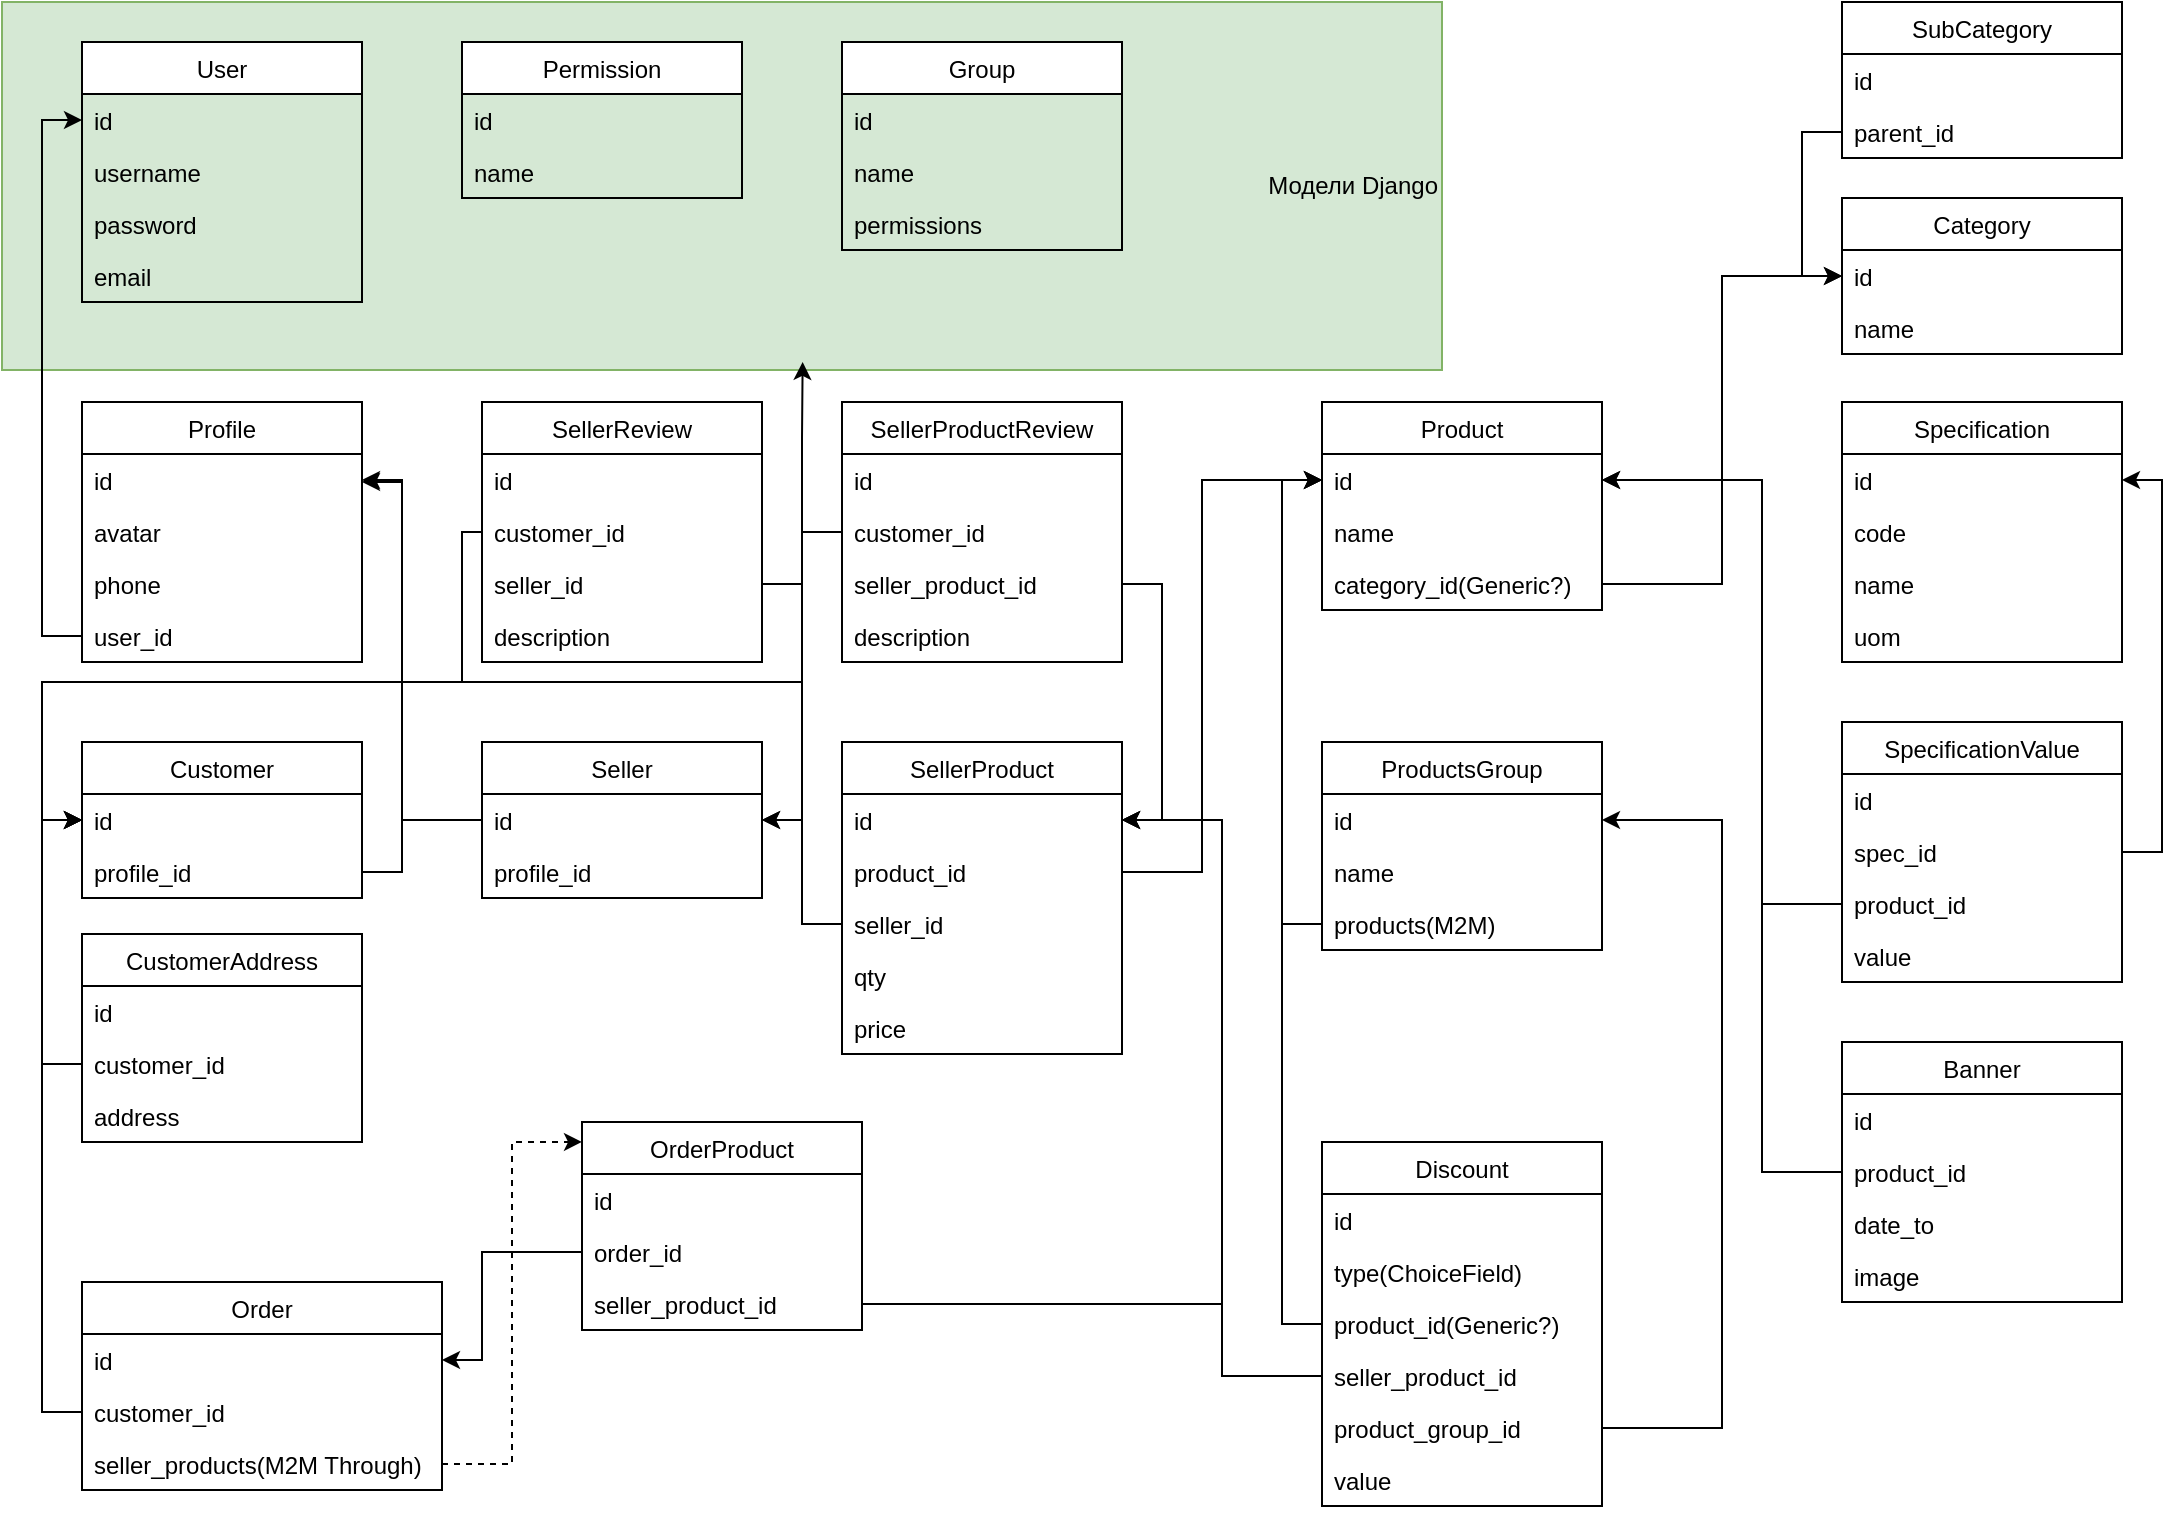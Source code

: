 <mxfile version="16.6.6" type="device"><diagram id="nU7R8mwdIEH6ODtjK2sX" name="Page-1"><mxGraphModel dx="1030" dy="552" grid="1" gridSize="10" guides="1" tooltips="1" connect="1" arrows="1" fold="1" page="1" pageScale="1" pageWidth="827" pageHeight="1169" math="0" shadow="0"><root><mxCell id="0"/><mxCell id="1" parent="0"/><mxCell id="0e9X5Z2xC5_dLMgVGTL--17" value="Модели Django" style="rounded=0;whiteSpace=wrap;html=1;align=right;fillColor=#d5e8d4;strokeColor=#82b366;" parent="1" vertex="1"><mxGeometry width="720" height="184" as="geometry"/></mxCell><mxCell id="0e9X5Z2xC5_dLMgVGTL--2" value="User" style="swimlane;fontStyle=0;childLayout=stackLayout;horizontal=1;startSize=26;horizontalStack=0;resizeParent=1;resizeParentMax=0;resizeLast=0;collapsible=1;marginBottom=0;" parent="1" vertex="1"><mxGeometry x="40" y="20" width="140" height="130" as="geometry"><mxRectangle x="40" y="20" width="60" height="26" as="alternateBounds"/></mxGeometry></mxCell><mxCell id="0e9X5Z2xC5_dLMgVGTL--3" value="id" style="text;strokeColor=none;fillColor=none;align=left;verticalAlign=top;spacingLeft=4;spacingRight=4;overflow=hidden;rotatable=0;points=[[0,0.5],[1,0.5]];portConstraint=eastwest;" parent="0e9X5Z2xC5_dLMgVGTL--2" vertex="1"><mxGeometry y="26" width="140" height="26" as="geometry"/></mxCell><mxCell id="0e9X5Z2xC5_dLMgVGTL--4" value="username" style="text;strokeColor=none;fillColor=none;align=left;verticalAlign=top;spacingLeft=4;spacingRight=4;overflow=hidden;rotatable=0;points=[[0,0.5],[1,0.5]];portConstraint=eastwest;" parent="0e9X5Z2xC5_dLMgVGTL--2" vertex="1"><mxGeometry y="52" width="140" height="26" as="geometry"/></mxCell><mxCell id="0e9X5Z2xC5_dLMgVGTL--7" value="password" style="text;strokeColor=none;fillColor=none;align=left;verticalAlign=top;spacingLeft=4;spacingRight=4;overflow=hidden;rotatable=0;points=[[0,0.5],[1,0.5]];portConstraint=eastwest;" parent="0e9X5Z2xC5_dLMgVGTL--2" vertex="1"><mxGeometry y="78" width="140" height="26" as="geometry"/></mxCell><mxCell id="0e9X5Z2xC5_dLMgVGTL--5" value="email" style="text;strokeColor=none;fillColor=none;align=left;verticalAlign=top;spacingLeft=4;spacingRight=4;overflow=hidden;rotatable=0;points=[[0,0.5],[1,0.5]];portConstraint=eastwest;" parent="0e9X5Z2xC5_dLMgVGTL--2" vertex="1"><mxGeometry y="104" width="140" height="26" as="geometry"/></mxCell><mxCell id="0e9X5Z2xC5_dLMgVGTL--8" value="Permission" style="swimlane;fontStyle=0;childLayout=stackLayout;horizontal=1;startSize=26;horizontalStack=0;resizeParent=1;resizeParentMax=0;resizeLast=0;collapsible=1;marginBottom=0;" parent="1" vertex="1"><mxGeometry x="230" y="20" width="140" height="78" as="geometry"><mxRectangle x="40" y="20" width="60" height="26" as="alternateBounds"/></mxGeometry></mxCell><mxCell id="0e9X5Z2xC5_dLMgVGTL--9" value="id" style="text;strokeColor=none;fillColor=none;align=left;verticalAlign=top;spacingLeft=4;spacingRight=4;overflow=hidden;rotatable=0;points=[[0,0.5],[1,0.5]];portConstraint=eastwest;" parent="0e9X5Z2xC5_dLMgVGTL--8" vertex="1"><mxGeometry y="26" width="140" height="26" as="geometry"/></mxCell><mxCell id="0e9X5Z2xC5_dLMgVGTL--10" value="name" style="text;strokeColor=none;fillColor=none;align=left;verticalAlign=top;spacingLeft=4;spacingRight=4;overflow=hidden;rotatable=0;points=[[0,0.5],[1,0.5]];portConstraint=eastwest;" parent="0e9X5Z2xC5_dLMgVGTL--8" vertex="1"><mxGeometry y="52" width="140" height="26" as="geometry"/></mxCell><mxCell id="0e9X5Z2xC5_dLMgVGTL--13" value="Group" style="swimlane;fontStyle=0;childLayout=stackLayout;horizontal=1;startSize=26;horizontalStack=0;resizeParent=1;resizeParentMax=0;resizeLast=0;collapsible=1;marginBottom=0;" parent="1" vertex="1"><mxGeometry x="420" y="20" width="140" height="104" as="geometry"><mxRectangle x="40" y="20" width="60" height="26" as="alternateBounds"/></mxGeometry></mxCell><mxCell id="0e9X5Z2xC5_dLMgVGTL--14" value="id" style="text;strokeColor=none;fillColor=none;align=left;verticalAlign=top;spacingLeft=4;spacingRight=4;overflow=hidden;rotatable=0;points=[[0,0.5],[1,0.5]];portConstraint=eastwest;" parent="0e9X5Z2xC5_dLMgVGTL--13" vertex="1"><mxGeometry y="26" width="140" height="26" as="geometry"/></mxCell><mxCell id="0e9X5Z2xC5_dLMgVGTL--15" value="name" style="text;strokeColor=none;fillColor=none;align=left;verticalAlign=top;spacingLeft=4;spacingRight=4;overflow=hidden;rotatable=0;points=[[0,0.5],[1,0.5]];portConstraint=eastwest;" parent="0e9X5Z2xC5_dLMgVGTL--13" vertex="1"><mxGeometry y="52" width="140" height="26" as="geometry"/></mxCell><mxCell id="0e9X5Z2xC5_dLMgVGTL--16" value="permissions" style="text;strokeColor=none;fillColor=none;align=left;verticalAlign=top;spacingLeft=4;spacingRight=4;overflow=hidden;rotatable=0;points=[[0,0.5],[1,0.5]];portConstraint=eastwest;" parent="0e9X5Z2xC5_dLMgVGTL--13" vertex="1"><mxGeometry y="78" width="140" height="26" as="geometry"/></mxCell><mxCell id="0e9X5Z2xC5_dLMgVGTL--18" value="Profile" style="swimlane;fontStyle=0;childLayout=stackLayout;horizontal=1;startSize=26;horizontalStack=0;resizeParent=1;resizeParentMax=0;resizeLast=0;collapsible=1;marginBottom=0;" parent="1" vertex="1"><mxGeometry x="40" y="200" width="140" height="130" as="geometry"><mxRectangle x="40" y="20" width="60" height="26" as="alternateBounds"/></mxGeometry></mxCell><mxCell id="0e9X5Z2xC5_dLMgVGTL--19" value="id" style="text;strokeColor=none;fillColor=none;align=left;verticalAlign=top;spacingLeft=4;spacingRight=4;overflow=hidden;rotatable=0;points=[[0,0.5],[1,0.5]];portConstraint=eastwest;" parent="0e9X5Z2xC5_dLMgVGTL--18" vertex="1"><mxGeometry y="26" width="140" height="26" as="geometry"/></mxCell><mxCell id="0e9X5Z2xC5_dLMgVGTL--20" value="avatar" style="text;strokeColor=none;fillColor=none;align=left;verticalAlign=top;spacingLeft=4;spacingRight=4;overflow=hidden;rotatable=0;points=[[0,0.5],[1,0.5]];portConstraint=eastwest;" parent="0e9X5Z2xC5_dLMgVGTL--18" vertex="1"><mxGeometry y="52" width="140" height="26" as="geometry"/></mxCell><mxCell id="0e9X5Z2xC5_dLMgVGTL--21" value="phone" style="text;strokeColor=none;fillColor=none;align=left;verticalAlign=top;spacingLeft=4;spacingRight=4;overflow=hidden;rotatable=0;points=[[0,0.5],[1,0.5]];portConstraint=eastwest;" parent="0e9X5Z2xC5_dLMgVGTL--18" vertex="1"><mxGeometry y="78" width="140" height="26" as="geometry"/></mxCell><mxCell id="0e9X5Z2xC5_dLMgVGTL--22" value="user_id" style="text;strokeColor=none;fillColor=none;align=left;verticalAlign=top;spacingLeft=4;spacingRight=4;overflow=hidden;rotatable=0;points=[[0,0.5],[1,0.5]];portConstraint=eastwest;" parent="0e9X5Z2xC5_dLMgVGTL--18" vertex="1"><mxGeometry y="104" width="140" height="26" as="geometry"/></mxCell><mxCell id="0e9X5Z2xC5_dLMgVGTL--23" style="edgeStyle=orthogonalEdgeStyle;rounded=0;orthogonalLoop=1;jettySize=auto;html=1;entryX=0;entryY=0.5;entryDx=0;entryDy=0;" parent="1" source="0e9X5Z2xC5_dLMgVGTL--22" target="0e9X5Z2xC5_dLMgVGTL--3" edge="1"><mxGeometry relative="1" as="geometry"><mxPoint x="30" y="60" as="targetPoint"/></mxGeometry></mxCell><mxCell id="0e9X5Z2xC5_dLMgVGTL--24" value="Customer" style="swimlane;fontStyle=0;childLayout=stackLayout;horizontal=1;startSize=26;horizontalStack=0;resizeParent=1;resizeParentMax=0;resizeLast=0;collapsible=1;marginBottom=0;" parent="1" vertex="1"><mxGeometry x="40" y="370" width="140" height="78" as="geometry"><mxRectangle x="40" y="20" width="60" height="26" as="alternateBounds"/></mxGeometry></mxCell><mxCell id="0e9X5Z2xC5_dLMgVGTL--25" value="id" style="text;strokeColor=none;fillColor=none;align=left;verticalAlign=top;spacingLeft=4;spacingRight=4;overflow=hidden;rotatable=0;points=[[0,0.5],[1,0.5]];portConstraint=eastwest;" parent="0e9X5Z2xC5_dLMgVGTL--24" vertex="1"><mxGeometry y="26" width="140" height="26" as="geometry"/></mxCell><mxCell id="0e9X5Z2xC5_dLMgVGTL--26" value="profile_id" style="text;strokeColor=none;fillColor=none;align=left;verticalAlign=top;spacingLeft=4;spacingRight=4;overflow=hidden;rotatable=0;points=[[0,0.5],[1,0.5]];portConstraint=eastwest;" parent="0e9X5Z2xC5_dLMgVGTL--24" vertex="1"><mxGeometry y="52" width="140" height="26" as="geometry"/></mxCell><mxCell id="0e9X5Z2xC5_dLMgVGTL--29" value="Seller" style="swimlane;fontStyle=0;childLayout=stackLayout;horizontal=1;startSize=26;horizontalStack=0;resizeParent=1;resizeParentMax=0;resizeLast=0;collapsible=1;marginBottom=0;" parent="1" vertex="1"><mxGeometry x="240" y="370" width="140" height="78" as="geometry"><mxRectangle x="40" y="20" width="60" height="26" as="alternateBounds"/></mxGeometry></mxCell><mxCell id="0e9X5Z2xC5_dLMgVGTL--30" value="id" style="text;strokeColor=none;fillColor=none;align=left;verticalAlign=top;spacingLeft=4;spacingRight=4;overflow=hidden;rotatable=0;points=[[0,0.5],[1,0.5]];portConstraint=eastwest;" parent="0e9X5Z2xC5_dLMgVGTL--29" vertex="1"><mxGeometry y="26" width="140" height="26" as="geometry"/></mxCell><mxCell id="0e9X5Z2xC5_dLMgVGTL--31" value="profile_id" style="text;strokeColor=none;fillColor=none;align=left;verticalAlign=top;spacingLeft=4;spacingRight=4;overflow=hidden;rotatable=0;points=[[0,0.5],[1,0.5]];portConstraint=eastwest;" parent="0e9X5Z2xC5_dLMgVGTL--29" vertex="1"><mxGeometry y="52" width="140" height="26" as="geometry"/></mxCell><mxCell id="0e9X5Z2xC5_dLMgVGTL--34" style="edgeStyle=orthogonalEdgeStyle;rounded=0;orthogonalLoop=1;jettySize=auto;html=1;entryX=1;entryY=0.5;entryDx=0;entryDy=0;" parent="1" target="0e9X5Z2xC5_dLMgVGTL--19" edge="1"><mxGeometry relative="1" as="geometry"><mxPoint x="180" y="435" as="sourcePoint"/><Array as="points"><mxPoint x="200" y="435"/><mxPoint x="200" y="239"/></Array></mxGeometry></mxCell><mxCell id="0e9X5Z2xC5_dLMgVGTL--35" style="edgeStyle=orthogonalEdgeStyle;rounded=0;orthogonalLoop=1;jettySize=auto;html=1;" parent="1" source="0e9X5Z2xC5_dLMgVGTL--30" edge="1"><mxGeometry relative="1" as="geometry"><mxPoint x="180" y="240" as="targetPoint"/><Array as="points"><mxPoint x="200" y="409"/><mxPoint x="200" y="240"/></Array></mxGeometry></mxCell><mxCell id="0e9X5Z2xC5_dLMgVGTL--36" value="Product" style="swimlane;fontStyle=0;childLayout=stackLayout;horizontal=1;startSize=26;horizontalStack=0;resizeParent=1;resizeParentMax=0;resizeLast=0;collapsible=1;marginBottom=0;" parent="1" vertex="1"><mxGeometry x="660" y="200" width="140" height="104" as="geometry"><mxRectangle x="40" y="20" width="60" height="26" as="alternateBounds"/></mxGeometry></mxCell><mxCell id="0e9X5Z2xC5_dLMgVGTL--37" value="id" style="text;strokeColor=none;fillColor=none;align=left;verticalAlign=top;spacingLeft=4;spacingRight=4;overflow=hidden;rotatable=0;points=[[0,0.5],[1,0.5]];portConstraint=eastwest;" parent="0e9X5Z2xC5_dLMgVGTL--36" vertex="1"><mxGeometry y="26" width="140" height="26" as="geometry"/></mxCell><mxCell id="0e9X5Z2xC5_dLMgVGTL--38" value="name" style="text;strokeColor=none;fillColor=none;align=left;verticalAlign=top;spacingLeft=4;spacingRight=4;overflow=hidden;rotatable=0;points=[[0,0.5],[1,0.5]];portConstraint=eastwest;" parent="0e9X5Z2xC5_dLMgVGTL--36" vertex="1"><mxGeometry y="52" width="140" height="26" as="geometry"/></mxCell><mxCell id="0e9X5Z2xC5_dLMgVGTL--107" value="category_id(Generic?)" style="text;strokeColor=none;fillColor=none;align=left;verticalAlign=top;spacingLeft=4;spacingRight=4;overflow=hidden;rotatable=0;points=[[0,0.5],[1,0.5]];portConstraint=eastwest;" parent="0e9X5Z2xC5_dLMgVGTL--36" vertex="1"><mxGeometry y="78" width="140" height="26" as="geometry"/></mxCell><mxCell id="0e9X5Z2xC5_dLMgVGTL--39" value="SellerProduct" style="swimlane;fontStyle=0;childLayout=stackLayout;horizontal=1;startSize=26;horizontalStack=0;resizeParent=1;resizeParentMax=0;resizeLast=0;collapsible=1;marginBottom=0;" parent="1" vertex="1"><mxGeometry x="420" y="370" width="140" height="156" as="geometry"><mxRectangle x="40" y="20" width="60" height="26" as="alternateBounds"/></mxGeometry></mxCell><mxCell id="0e9X5Z2xC5_dLMgVGTL--40" value="id" style="text;strokeColor=none;fillColor=none;align=left;verticalAlign=top;spacingLeft=4;spacingRight=4;overflow=hidden;rotatable=0;points=[[0,0.5],[1,0.5]];portConstraint=eastwest;" parent="0e9X5Z2xC5_dLMgVGTL--39" vertex="1"><mxGeometry y="26" width="140" height="26" as="geometry"/></mxCell><mxCell id="0e9X5Z2xC5_dLMgVGTL--41" value="product_id" style="text;strokeColor=none;fillColor=none;align=left;verticalAlign=top;spacingLeft=4;spacingRight=4;overflow=hidden;rotatable=0;points=[[0,0.5],[1,0.5]];portConstraint=eastwest;" parent="0e9X5Z2xC5_dLMgVGTL--39" vertex="1"><mxGeometry y="52" width="140" height="26" as="geometry"/></mxCell><mxCell id="0e9X5Z2xC5_dLMgVGTL--43" value="seller_id" style="text;strokeColor=none;fillColor=none;align=left;verticalAlign=top;spacingLeft=4;spacingRight=4;overflow=hidden;rotatable=0;points=[[0,0.5],[1,0.5]];portConstraint=eastwest;" parent="0e9X5Z2xC5_dLMgVGTL--39" vertex="1"><mxGeometry y="78" width="140" height="26" as="geometry"/></mxCell><mxCell id="0e9X5Z2xC5_dLMgVGTL--42" value="qty" style="text;strokeColor=none;fillColor=none;align=left;verticalAlign=top;spacingLeft=4;spacingRight=4;overflow=hidden;rotatable=0;points=[[0,0.5],[1,0.5]];portConstraint=eastwest;" parent="0e9X5Z2xC5_dLMgVGTL--39" vertex="1"><mxGeometry y="104" width="140" height="26" as="geometry"/></mxCell><mxCell id="0e9X5Z2xC5_dLMgVGTL--44" value="price" style="text;strokeColor=none;fillColor=none;align=left;verticalAlign=top;spacingLeft=4;spacingRight=4;overflow=hidden;rotatable=0;points=[[0,0.5],[1,0.5]];portConstraint=eastwest;" parent="0e9X5Z2xC5_dLMgVGTL--39" vertex="1"><mxGeometry y="130" width="140" height="26" as="geometry"/></mxCell><mxCell id="0e9X5Z2xC5_dLMgVGTL--46" value="ProductsGroup" style="swimlane;fontStyle=0;childLayout=stackLayout;horizontal=1;startSize=26;horizontalStack=0;resizeParent=1;resizeParentMax=0;resizeLast=0;collapsible=1;marginBottom=0;" parent="1" vertex="1"><mxGeometry x="660" y="370" width="140" height="104" as="geometry"><mxRectangle x="40" y="20" width="60" height="26" as="alternateBounds"/></mxGeometry></mxCell><mxCell id="0e9X5Z2xC5_dLMgVGTL--47" value="id" style="text;strokeColor=none;fillColor=none;align=left;verticalAlign=top;spacingLeft=4;spacingRight=4;overflow=hidden;rotatable=0;points=[[0,0.5],[1,0.5]];portConstraint=eastwest;" parent="0e9X5Z2xC5_dLMgVGTL--46" vertex="1"><mxGeometry y="26" width="140" height="26" as="geometry"/></mxCell><mxCell id="0e9X5Z2xC5_dLMgVGTL--48" value="name" style="text;strokeColor=none;fillColor=none;align=left;verticalAlign=top;spacingLeft=4;spacingRight=4;overflow=hidden;rotatable=0;points=[[0,0.5],[1,0.5]];portConstraint=eastwest;" parent="0e9X5Z2xC5_dLMgVGTL--46" vertex="1"><mxGeometry y="52" width="140" height="26" as="geometry"/></mxCell><mxCell id="0e9X5Z2xC5_dLMgVGTL--49" value="products(M2M)" style="text;strokeColor=none;fillColor=none;align=left;verticalAlign=top;spacingLeft=4;spacingRight=4;overflow=hidden;rotatable=0;points=[[0,0.5],[1,0.5]];portConstraint=eastwest;" parent="0e9X5Z2xC5_dLMgVGTL--46" vertex="1"><mxGeometry y="78" width="140" height="26" as="geometry"/></mxCell><mxCell id="0e9X5Z2xC5_dLMgVGTL--50" style="edgeStyle=orthogonalEdgeStyle;rounded=0;orthogonalLoop=1;jettySize=auto;html=1;" parent="1" source="0e9X5Z2xC5_dLMgVGTL--49" edge="1"><mxGeometry relative="1" as="geometry"><mxPoint x="660" y="239" as="targetPoint"/><Array as="points"><mxPoint x="640" y="461"/><mxPoint x="640" y="239"/></Array></mxGeometry></mxCell><mxCell id="0e9X5Z2xC5_dLMgVGTL--51" style="edgeStyle=orthogonalEdgeStyle;rounded=0;orthogonalLoop=1;jettySize=auto;html=1;entryX=0;entryY=0.5;entryDx=0;entryDy=0;" parent="1" source="0e9X5Z2xC5_dLMgVGTL--41" target="0e9X5Z2xC5_dLMgVGTL--37" edge="1"><mxGeometry relative="1" as="geometry"><Array as="points"><mxPoint x="600" y="435"/><mxPoint x="600" y="239"/></Array></mxGeometry></mxCell><mxCell id="0e9X5Z2xC5_dLMgVGTL--52" style="edgeStyle=orthogonalEdgeStyle;rounded=0;orthogonalLoop=1;jettySize=auto;html=1;entryX=1;entryY=0.5;entryDx=0;entryDy=0;" parent="1" source="0e9X5Z2xC5_dLMgVGTL--43" target="0e9X5Z2xC5_dLMgVGTL--30" edge="1"><mxGeometry relative="1" as="geometry"/></mxCell><mxCell id="0e9X5Z2xC5_dLMgVGTL--57" value="Discount" style="swimlane;fontStyle=0;childLayout=stackLayout;horizontal=1;startSize=26;horizontalStack=0;resizeParent=1;resizeParentMax=0;resizeLast=0;collapsible=1;marginBottom=0;" parent="1" vertex="1"><mxGeometry x="660" y="570" width="140" height="182" as="geometry"><mxRectangle x="40" y="20" width="60" height="26" as="alternateBounds"/></mxGeometry></mxCell><mxCell id="0e9X5Z2xC5_dLMgVGTL--58" value="id" style="text;strokeColor=none;fillColor=none;align=left;verticalAlign=top;spacingLeft=4;spacingRight=4;overflow=hidden;rotatable=0;points=[[0,0.5],[1,0.5]];portConstraint=eastwest;" parent="0e9X5Z2xC5_dLMgVGTL--57" vertex="1"><mxGeometry y="26" width="140" height="26" as="geometry"/></mxCell><mxCell id="0e9X5Z2xC5_dLMgVGTL--59" value="type(ChoiceField)" style="text;strokeColor=none;fillColor=none;align=left;verticalAlign=top;spacingLeft=4;spacingRight=4;overflow=hidden;rotatable=0;points=[[0,0.5],[1,0.5]];portConstraint=eastwest;" parent="0e9X5Z2xC5_dLMgVGTL--57" vertex="1"><mxGeometry y="52" width="140" height="26" as="geometry"/></mxCell><mxCell id="0e9X5Z2xC5_dLMgVGTL--60" value="product_id(Generic?)" style="text;strokeColor=none;fillColor=none;align=left;verticalAlign=top;spacingLeft=4;spacingRight=4;overflow=hidden;rotatable=0;points=[[0,0.5],[1,0.5]];portConstraint=eastwest;" parent="0e9X5Z2xC5_dLMgVGTL--57" vertex="1"><mxGeometry y="78" width="140" height="26" as="geometry"/></mxCell><mxCell id="0e9X5Z2xC5_dLMgVGTL--62" value="seller_product_id" style="text;strokeColor=none;fillColor=none;align=left;verticalAlign=top;spacingLeft=4;spacingRight=4;overflow=hidden;rotatable=0;points=[[0,0.5],[1,0.5]];portConstraint=eastwest;" parent="0e9X5Z2xC5_dLMgVGTL--57" vertex="1"><mxGeometry y="104" width="140" height="26" as="geometry"/></mxCell><mxCell id="0e9X5Z2xC5_dLMgVGTL--61" value="product_group_id" style="text;strokeColor=none;fillColor=none;align=left;verticalAlign=top;spacingLeft=4;spacingRight=4;overflow=hidden;rotatable=0;points=[[0,0.5],[1,0.5]];portConstraint=eastwest;" parent="0e9X5Z2xC5_dLMgVGTL--57" vertex="1"><mxGeometry y="130" width="140" height="26" as="geometry"/></mxCell><mxCell id="0e9X5Z2xC5_dLMgVGTL--66" value="value" style="text;strokeColor=none;fillColor=none;align=left;verticalAlign=top;spacingLeft=4;spacingRight=4;overflow=hidden;rotatable=0;points=[[0,0.5],[1,0.5]];portConstraint=eastwest;" parent="0e9X5Z2xC5_dLMgVGTL--57" vertex="1"><mxGeometry y="156" width="140" height="26" as="geometry"/></mxCell><mxCell id="0e9X5Z2xC5_dLMgVGTL--63" style="edgeStyle=orthogonalEdgeStyle;rounded=0;orthogonalLoop=1;jettySize=auto;html=1;entryX=1;entryY=0.5;entryDx=0;entryDy=0;" parent="1" source="0e9X5Z2xC5_dLMgVGTL--61" target="0e9X5Z2xC5_dLMgVGTL--47" edge="1"><mxGeometry relative="1" as="geometry"><Array as="points"><mxPoint x="860" y="713"/><mxPoint x="860" y="409"/></Array></mxGeometry></mxCell><mxCell id="0e9X5Z2xC5_dLMgVGTL--64" style="edgeStyle=orthogonalEdgeStyle;rounded=0;orthogonalLoop=1;jettySize=auto;html=1;entryX=1;entryY=0.5;entryDx=0;entryDy=0;" parent="1" source="0e9X5Z2xC5_dLMgVGTL--62" target="0e9X5Z2xC5_dLMgVGTL--40" edge="1"><mxGeometry relative="1" as="geometry"/></mxCell><mxCell id="0e9X5Z2xC5_dLMgVGTL--65" style="edgeStyle=orthogonalEdgeStyle;rounded=0;orthogonalLoop=1;jettySize=auto;html=1;entryX=0;entryY=0.5;entryDx=0;entryDy=0;" parent="1" source="0e9X5Z2xC5_dLMgVGTL--60" target="0e9X5Z2xC5_dLMgVGTL--37" edge="1"><mxGeometry relative="1" as="geometry"/></mxCell><mxCell id="0e9X5Z2xC5_dLMgVGTL--67" value="Specification" style="swimlane;fontStyle=0;childLayout=stackLayout;horizontal=1;startSize=26;horizontalStack=0;resizeParent=1;resizeParentMax=0;resizeLast=0;collapsible=1;marginBottom=0;" parent="1" vertex="1"><mxGeometry x="920" y="200" width="140" height="130" as="geometry"><mxRectangle x="40" y="20" width="60" height="26" as="alternateBounds"/></mxGeometry></mxCell><mxCell id="0e9X5Z2xC5_dLMgVGTL--68" value="id" style="text;strokeColor=none;fillColor=none;align=left;verticalAlign=top;spacingLeft=4;spacingRight=4;overflow=hidden;rotatable=0;points=[[0,0.5],[1,0.5]];portConstraint=eastwest;" parent="0e9X5Z2xC5_dLMgVGTL--67" vertex="1"><mxGeometry y="26" width="140" height="26" as="geometry"/></mxCell><mxCell id="0e9X5Z2xC5_dLMgVGTL--69" value="code" style="text;strokeColor=none;fillColor=none;align=left;verticalAlign=top;spacingLeft=4;spacingRight=4;overflow=hidden;rotatable=0;points=[[0,0.5],[1,0.5]];portConstraint=eastwest;" parent="0e9X5Z2xC5_dLMgVGTL--67" vertex="1"><mxGeometry y="52" width="140" height="26" as="geometry"/></mxCell><mxCell id="0e9X5Z2xC5_dLMgVGTL--70" value="name" style="text;strokeColor=none;fillColor=none;align=left;verticalAlign=top;spacingLeft=4;spacingRight=4;overflow=hidden;rotatable=0;points=[[0,0.5],[1,0.5]];portConstraint=eastwest;" parent="0e9X5Z2xC5_dLMgVGTL--67" vertex="1"><mxGeometry y="78" width="140" height="26" as="geometry"/></mxCell><mxCell id="0e9X5Z2xC5_dLMgVGTL--71" value="uom" style="text;strokeColor=none;fillColor=none;align=left;verticalAlign=top;spacingLeft=4;spacingRight=4;overflow=hidden;rotatable=0;points=[[0,0.5],[1,0.5]];portConstraint=eastwest;" parent="0e9X5Z2xC5_dLMgVGTL--67" vertex="1"><mxGeometry y="104" width="140" height="26" as="geometry"/></mxCell><mxCell id="0e9X5Z2xC5_dLMgVGTL--72" value="SpecificationValue" style="swimlane;fontStyle=0;childLayout=stackLayout;horizontal=1;startSize=26;horizontalStack=0;resizeParent=1;resizeParentMax=0;resizeLast=0;collapsible=1;marginBottom=0;" parent="1" vertex="1"><mxGeometry x="920" y="360" width="140" height="130" as="geometry"><mxRectangle x="40" y="20" width="60" height="26" as="alternateBounds"/></mxGeometry></mxCell><mxCell id="0e9X5Z2xC5_dLMgVGTL--73" value="id" style="text;strokeColor=none;fillColor=none;align=left;verticalAlign=top;spacingLeft=4;spacingRight=4;overflow=hidden;rotatable=0;points=[[0,0.5],[1,0.5]];portConstraint=eastwest;" parent="0e9X5Z2xC5_dLMgVGTL--72" vertex="1"><mxGeometry y="26" width="140" height="26" as="geometry"/></mxCell><mxCell id="0e9X5Z2xC5_dLMgVGTL--74" value="spec_id" style="text;strokeColor=none;fillColor=none;align=left;verticalAlign=top;spacingLeft=4;spacingRight=4;overflow=hidden;rotatable=0;points=[[0,0.5],[1,0.5]];portConstraint=eastwest;" parent="0e9X5Z2xC5_dLMgVGTL--72" vertex="1"><mxGeometry y="52" width="140" height="26" as="geometry"/></mxCell><mxCell id="0e9X5Z2xC5_dLMgVGTL--75" value="product_id" style="text;strokeColor=none;fillColor=none;align=left;verticalAlign=top;spacingLeft=4;spacingRight=4;overflow=hidden;rotatable=0;points=[[0,0.5],[1,0.5]];portConstraint=eastwest;" parent="0e9X5Z2xC5_dLMgVGTL--72" vertex="1"><mxGeometry y="78" width="140" height="26" as="geometry"/></mxCell><mxCell id="0e9X5Z2xC5_dLMgVGTL--76" value="value" style="text;strokeColor=none;fillColor=none;align=left;verticalAlign=top;spacingLeft=4;spacingRight=4;overflow=hidden;rotatable=0;points=[[0,0.5],[1,0.5]];portConstraint=eastwest;" parent="0e9X5Z2xC5_dLMgVGTL--72" vertex="1"><mxGeometry y="104" width="140" height="26" as="geometry"/></mxCell><mxCell id="0e9X5Z2xC5_dLMgVGTL--77" style="edgeStyle=orthogonalEdgeStyle;rounded=0;orthogonalLoop=1;jettySize=auto;html=1;exitX=1;exitY=0.5;exitDx=0;exitDy=0;entryX=1;entryY=0.5;entryDx=0;entryDy=0;" parent="1" source="0e9X5Z2xC5_dLMgVGTL--74" target="0e9X5Z2xC5_dLMgVGTL--68" edge="1"><mxGeometry relative="1" as="geometry"/></mxCell><mxCell id="0e9X5Z2xC5_dLMgVGTL--78" style="edgeStyle=orthogonalEdgeStyle;rounded=0;orthogonalLoop=1;jettySize=auto;html=1;entryX=1;entryY=0.5;entryDx=0;entryDy=0;" parent="1" source="0e9X5Z2xC5_dLMgVGTL--75" target="0e9X5Z2xC5_dLMgVGTL--37" edge="1"><mxGeometry relative="1" as="geometry"><Array as="points"><mxPoint x="880" y="451"/><mxPoint x="880" y="239"/></Array></mxGeometry></mxCell><mxCell id="0e9X5Z2xC5_dLMgVGTL--79" value="CustomerAddress" style="swimlane;fontStyle=0;childLayout=stackLayout;horizontal=1;startSize=26;horizontalStack=0;resizeParent=1;resizeParentMax=0;resizeLast=0;collapsible=1;marginBottom=0;" parent="1" vertex="1"><mxGeometry x="40" y="466" width="140" height="104" as="geometry"><mxRectangle x="40" y="20" width="60" height="26" as="alternateBounds"/></mxGeometry></mxCell><mxCell id="0e9X5Z2xC5_dLMgVGTL--80" value="id" style="text;strokeColor=none;fillColor=none;align=left;verticalAlign=top;spacingLeft=4;spacingRight=4;overflow=hidden;rotatable=0;points=[[0,0.5],[1,0.5]];portConstraint=eastwest;" parent="0e9X5Z2xC5_dLMgVGTL--79" vertex="1"><mxGeometry y="26" width="140" height="26" as="geometry"/></mxCell><mxCell id="0e9X5Z2xC5_dLMgVGTL--82" value="customer_id" style="text;strokeColor=none;fillColor=none;align=left;verticalAlign=top;spacingLeft=4;spacingRight=4;overflow=hidden;rotatable=0;points=[[0,0.5],[1,0.5]];portConstraint=eastwest;" parent="0e9X5Z2xC5_dLMgVGTL--79" vertex="1"><mxGeometry y="52" width="140" height="26" as="geometry"/></mxCell><mxCell id="0e9X5Z2xC5_dLMgVGTL--81" value="address" style="text;strokeColor=none;fillColor=none;align=left;verticalAlign=top;spacingLeft=4;spacingRight=4;overflow=hidden;rotatable=0;points=[[0,0.5],[1,0.5]];portConstraint=eastwest;" parent="0e9X5Z2xC5_dLMgVGTL--79" vertex="1"><mxGeometry y="78" width="140" height="26" as="geometry"/></mxCell><mxCell id="0e9X5Z2xC5_dLMgVGTL--83" style="edgeStyle=orthogonalEdgeStyle;rounded=0;orthogonalLoop=1;jettySize=auto;html=1;entryX=0;entryY=0.5;entryDx=0;entryDy=0;" parent="1" source="0e9X5Z2xC5_dLMgVGTL--82" target="0e9X5Z2xC5_dLMgVGTL--25" edge="1"><mxGeometry relative="1" as="geometry"><Array as="points"><mxPoint x="20" y="531"/><mxPoint x="20" y="409"/></Array></mxGeometry></mxCell><mxCell id="0e9X5Z2xC5_dLMgVGTL--85" value="Order" style="swimlane;fontStyle=0;childLayout=stackLayout;horizontal=1;startSize=26;horizontalStack=0;resizeParent=1;resizeParentMax=0;resizeLast=0;collapsible=1;marginBottom=0;" parent="1" vertex="1"><mxGeometry x="40" y="640" width="180" height="104" as="geometry"><mxRectangle x="40" y="20" width="60" height="26" as="alternateBounds"/></mxGeometry></mxCell><mxCell id="0e9X5Z2xC5_dLMgVGTL--86" value="id" style="text;strokeColor=none;fillColor=none;align=left;verticalAlign=top;spacingLeft=4;spacingRight=4;overflow=hidden;rotatable=0;points=[[0,0.5],[1,0.5]];portConstraint=eastwest;" parent="0e9X5Z2xC5_dLMgVGTL--85" vertex="1"><mxGeometry y="26" width="180" height="26" as="geometry"/></mxCell><mxCell id="0e9X5Z2xC5_dLMgVGTL--87" value="customer_id" style="text;strokeColor=none;fillColor=none;align=left;verticalAlign=top;spacingLeft=4;spacingRight=4;overflow=hidden;rotatable=0;points=[[0,0.5],[1,0.5]];portConstraint=eastwest;" parent="0e9X5Z2xC5_dLMgVGTL--85" vertex="1"><mxGeometry y="52" width="180" height="26" as="geometry"/></mxCell><mxCell id="0e9X5Z2xC5_dLMgVGTL--88" value="seller_products(M2M Through)" style="text;strokeColor=none;fillColor=none;align=left;verticalAlign=top;spacingLeft=4;spacingRight=4;overflow=hidden;rotatable=0;points=[[0,0.5],[1,0.5]];portConstraint=eastwest;" parent="0e9X5Z2xC5_dLMgVGTL--85" vertex="1"><mxGeometry y="78" width="180" height="26" as="geometry"/></mxCell><mxCell id="0e9X5Z2xC5_dLMgVGTL--89" value="OrderProduct" style="swimlane;fontStyle=0;childLayout=stackLayout;horizontal=1;startSize=26;horizontalStack=0;resizeParent=1;resizeParentMax=0;resizeLast=0;collapsible=1;marginBottom=0;" parent="1" vertex="1"><mxGeometry x="290" y="560" width="140" height="104" as="geometry"><mxRectangle x="40" y="20" width="60" height="26" as="alternateBounds"/></mxGeometry></mxCell><mxCell id="0e9X5Z2xC5_dLMgVGTL--90" value="id" style="text;strokeColor=none;fillColor=none;align=left;verticalAlign=top;spacingLeft=4;spacingRight=4;overflow=hidden;rotatable=0;points=[[0,0.5],[1,0.5]];portConstraint=eastwest;" parent="0e9X5Z2xC5_dLMgVGTL--89" vertex="1"><mxGeometry y="26" width="140" height="26" as="geometry"/></mxCell><mxCell id="0e9X5Z2xC5_dLMgVGTL--91" value="order_id" style="text;strokeColor=none;fillColor=none;align=left;verticalAlign=top;spacingLeft=4;spacingRight=4;overflow=hidden;rotatable=0;points=[[0,0.5],[1,0.5]];portConstraint=eastwest;" parent="0e9X5Z2xC5_dLMgVGTL--89" vertex="1"><mxGeometry y="52" width="140" height="26" as="geometry"/></mxCell><mxCell id="0e9X5Z2xC5_dLMgVGTL--92" value="seller_product_id" style="text;strokeColor=none;fillColor=none;align=left;verticalAlign=top;spacingLeft=4;spacingRight=4;overflow=hidden;rotatable=0;points=[[0,0.5],[1,0.5]];portConstraint=eastwest;" parent="0e9X5Z2xC5_dLMgVGTL--89" vertex="1"><mxGeometry y="78" width="140" height="26" as="geometry"/></mxCell><mxCell id="0e9X5Z2xC5_dLMgVGTL--95" style="edgeStyle=orthogonalEdgeStyle;rounded=0;orthogonalLoop=1;jettySize=auto;html=1;entryX=0;entryY=0.096;entryDx=0;entryDy=0;entryPerimeter=0;dashed=1;" parent="1" source="0e9X5Z2xC5_dLMgVGTL--88" target="0e9X5Z2xC5_dLMgVGTL--89" edge="1"><mxGeometry relative="1" as="geometry"/></mxCell><mxCell id="0e9X5Z2xC5_dLMgVGTL--96" style="edgeStyle=orthogonalEdgeStyle;rounded=0;orthogonalLoop=1;jettySize=auto;html=1;entryX=1;entryY=0.5;entryDx=0;entryDy=0;" parent="1" source="0e9X5Z2xC5_dLMgVGTL--92" target="0e9X5Z2xC5_dLMgVGTL--40" edge="1"><mxGeometry relative="1" as="geometry"><Array as="points"><mxPoint x="610" y="651"/><mxPoint x="610" y="409"/></Array></mxGeometry></mxCell><mxCell id="0e9X5Z2xC5_dLMgVGTL--97" style="edgeStyle=orthogonalEdgeStyle;rounded=0;orthogonalLoop=1;jettySize=auto;html=1;entryX=1;entryY=0.5;entryDx=0;entryDy=0;" parent="1" source="0e9X5Z2xC5_dLMgVGTL--91" target="0e9X5Z2xC5_dLMgVGTL--86" edge="1"><mxGeometry relative="1" as="geometry"><Array as="points"><mxPoint x="240" y="625"/><mxPoint x="240" y="679"/></Array></mxGeometry></mxCell><mxCell id="0e9X5Z2xC5_dLMgVGTL--98" style="edgeStyle=orthogonalEdgeStyle;rounded=0;orthogonalLoop=1;jettySize=auto;html=1;entryX=0;entryY=0.5;entryDx=0;entryDy=0;" parent="1" source="0e9X5Z2xC5_dLMgVGTL--87" target="0e9X5Z2xC5_dLMgVGTL--25" edge="1"><mxGeometry relative="1" as="geometry"/></mxCell><mxCell id="0e9X5Z2xC5_dLMgVGTL--99" value="Category" style="swimlane;fontStyle=0;childLayout=stackLayout;horizontal=1;startSize=26;horizontalStack=0;resizeParent=1;resizeParentMax=0;resizeLast=0;collapsible=1;marginBottom=0;" parent="1" vertex="1"><mxGeometry x="920" y="98" width="140" height="78" as="geometry"><mxRectangle x="40" y="20" width="60" height="26" as="alternateBounds"/></mxGeometry></mxCell><mxCell id="0e9X5Z2xC5_dLMgVGTL--100" value="id" style="text;strokeColor=none;fillColor=none;align=left;verticalAlign=top;spacingLeft=4;spacingRight=4;overflow=hidden;rotatable=0;points=[[0,0.5],[1,0.5]];portConstraint=eastwest;" parent="0e9X5Z2xC5_dLMgVGTL--99" vertex="1"><mxGeometry y="26" width="140" height="26" as="geometry"/></mxCell><mxCell id="0e9X5Z2xC5_dLMgVGTL--101" value="name" style="text;strokeColor=none;fillColor=none;align=left;verticalAlign=top;spacingLeft=4;spacingRight=4;overflow=hidden;rotatable=0;points=[[0,0.5],[1,0.5]];portConstraint=eastwest;" parent="0e9X5Z2xC5_dLMgVGTL--99" vertex="1"><mxGeometry y="52" width="140" height="26" as="geometry"/></mxCell><mxCell id="0e9X5Z2xC5_dLMgVGTL--102" value="SubCategory" style="swimlane;fontStyle=0;childLayout=stackLayout;horizontal=1;startSize=26;horizontalStack=0;resizeParent=1;resizeParentMax=0;resizeLast=0;collapsible=1;marginBottom=0;" parent="1" vertex="1"><mxGeometry x="920" width="140" height="78" as="geometry"><mxRectangle x="40" y="20" width="60" height="26" as="alternateBounds"/></mxGeometry></mxCell><mxCell id="0e9X5Z2xC5_dLMgVGTL--103" value="id" style="text;strokeColor=none;fillColor=none;align=left;verticalAlign=top;spacingLeft=4;spacingRight=4;overflow=hidden;rotatable=0;points=[[0,0.5],[1,0.5]];portConstraint=eastwest;" parent="0e9X5Z2xC5_dLMgVGTL--102" vertex="1"><mxGeometry y="26" width="140" height="26" as="geometry"/></mxCell><mxCell id="0e9X5Z2xC5_dLMgVGTL--104" value="parent_id" style="text;strokeColor=none;fillColor=none;align=left;verticalAlign=top;spacingLeft=4;spacingRight=4;overflow=hidden;rotatable=0;points=[[0,0.5],[1,0.5]];portConstraint=eastwest;" parent="0e9X5Z2xC5_dLMgVGTL--102" vertex="1"><mxGeometry y="52" width="140" height="26" as="geometry"/></mxCell><mxCell id="0e9X5Z2xC5_dLMgVGTL--106" style="edgeStyle=orthogonalEdgeStyle;rounded=0;orthogonalLoop=1;jettySize=auto;html=1;entryX=0;entryY=0.5;entryDx=0;entryDy=0;" parent="1" source="0e9X5Z2xC5_dLMgVGTL--104" target="0e9X5Z2xC5_dLMgVGTL--100" edge="1"><mxGeometry relative="1" as="geometry"/></mxCell><mxCell id="0e9X5Z2xC5_dLMgVGTL--108" style="edgeStyle=orthogonalEdgeStyle;rounded=0;orthogonalLoop=1;jettySize=auto;html=1;entryX=0;entryY=0.5;entryDx=0;entryDy=0;" parent="1" source="0e9X5Z2xC5_dLMgVGTL--107" target="0e9X5Z2xC5_dLMgVGTL--100" edge="1"><mxGeometry relative="1" as="geometry"/></mxCell><mxCell id="0e9X5Z2xC5_dLMgVGTL--109" value="SellerReview" style="swimlane;fontStyle=0;childLayout=stackLayout;horizontal=1;startSize=26;horizontalStack=0;resizeParent=1;resizeParentMax=0;resizeLast=0;collapsible=1;marginBottom=0;" parent="1" vertex="1"><mxGeometry x="240" y="200" width="140" height="130" as="geometry"><mxRectangle x="40" y="20" width="60" height="26" as="alternateBounds"/></mxGeometry></mxCell><mxCell id="0e9X5Z2xC5_dLMgVGTL--110" value="id" style="text;strokeColor=none;fillColor=none;align=left;verticalAlign=top;spacingLeft=4;spacingRight=4;overflow=hidden;rotatable=0;points=[[0,0.5],[1,0.5]];portConstraint=eastwest;" parent="0e9X5Z2xC5_dLMgVGTL--109" vertex="1"><mxGeometry y="26" width="140" height="26" as="geometry"/></mxCell><mxCell id="0e9X5Z2xC5_dLMgVGTL--111" value="customer_id" style="text;strokeColor=none;fillColor=none;align=left;verticalAlign=top;spacingLeft=4;spacingRight=4;overflow=hidden;rotatable=0;points=[[0,0.5],[1,0.5]];portConstraint=eastwest;" parent="0e9X5Z2xC5_dLMgVGTL--109" vertex="1"><mxGeometry y="52" width="140" height="26" as="geometry"/></mxCell><mxCell id="0e9X5Z2xC5_dLMgVGTL--112" value="seller_id" style="text;strokeColor=none;fillColor=none;align=left;verticalAlign=top;spacingLeft=4;spacingRight=4;overflow=hidden;rotatable=0;points=[[0,0.5],[1,0.5]];portConstraint=eastwest;" parent="0e9X5Z2xC5_dLMgVGTL--109" vertex="1"><mxGeometry y="78" width="140" height="26" as="geometry"/></mxCell><mxCell id="0e9X5Z2xC5_dLMgVGTL--115" value="description" style="text;strokeColor=none;fillColor=none;align=left;verticalAlign=top;spacingLeft=4;spacingRight=4;overflow=hidden;rotatable=0;points=[[0,0.5],[1,0.5]];portConstraint=eastwest;" parent="0e9X5Z2xC5_dLMgVGTL--109" vertex="1"><mxGeometry y="104" width="140" height="26" as="geometry"/></mxCell><mxCell id="0e9X5Z2xC5_dLMgVGTL--113" style="edgeStyle=orthogonalEdgeStyle;rounded=0;orthogonalLoop=1;jettySize=auto;html=1;entryX=1;entryY=0.5;entryDx=0;entryDy=0;" parent="1" source="0e9X5Z2xC5_dLMgVGTL--112" target="0e9X5Z2xC5_dLMgVGTL--30" edge="1"><mxGeometry relative="1" as="geometry"><Array as="points"><mxPoint x="400" y="291"/><mxPoint x="400" y="409"/></Array></mxGeometry></mxCell><mxCell id="0e9X5Z2xC5_dLMgVGTL--114" style="edgeStyle=orthogonalEdgeStyle;rounded=0;orthogonalLoop=1;jettySize=auto;html=1;entryX=0;entryY=0.5;entryDx=0;entryDy=0;" parent="1" source="0e9X5Z2xC5_dLMgVGTL--111" target="0e9X5Z2xC5_dLMgVGTL--25" edge="1"><mxGeometry relative="1" as="geometry"><Array as="points"><mxPoint x="230" y="265"/><mxPoint x="230" y="340"/><mxPoint x="20" y="340"/><mxPoint x="20" y="409"/></Array></mxGeometry></mxCell><mxCell id="0e9X5Z2xC5_dLMgVGTL--116" value="SellerProductReview" style="swimlane;fontStyle=0;childLayout=stackLayout;horizontal=1;startSize=26;horizontalStack=0;resizeParent=1;resizeParentMax=0;resizeLast=0;collapsible=1;marginBottom=0;" parent="1" vertex="1"><mxGeometry x="420" y="200" width="140" height="130" as="geometry"><mxRectangle x="40" y="20" width="60" height="26" as="alternateBounds"/></mxGeometry></mxCell><mxCell id="0e9X5Z2xC5_dLMgVGTL--117" value="id" style="text;strokeColor=none;fillColor=none;align=left;verticalAlign=top;spacingLeft=4;spacingRight=4;overflow=hidden;rotatable=0;points=[[0,0.5],[1,0.5]];portConstraint=eastwest;" parent="0e9X5Z2xC5_dLMgVGTL--116" vertex="1"><mxGeometry y="26" width="140" height="26" as="geometry"/></mxCell><mxCell id="0e9X5Z2xC5_dLMgVGTL--118" value="customer_id" style="text;strokeColor=none;fillColor=none;align=left;verticalAlign=top;spacingLeft=4;spacingRight=4;overflow=hidden;rotatable=0;points=[[0,0.5],[1,0.5]];portConstraint=eastwest;" parent="0e9X5Z2xC5_dLMgVGTL--116" vertex="1"><mxGeometry y="52" width="140" height="26" as="geometry"/></mxCell><mxCell id="0e9X5Z2xC5_dLMgVGTL--119" value="seller_product_id" style="text;strokeColor=none;fillColor=none;align=left;verticalAlign=top;spacingLeft=4;spacingRight=4;overflow=hidden;rotatable=0;points=[[0,0.5],[1,0.5]];portConstraint=eastwest;" parent="0e9X5Z2xC5_dLMgVGTL--116" vertex="1"><mxGeometry y="78" width="140" height="26" as="geometry"/></mxCell><mxCell id="0e9X5Z2xC5_dLMgVGTL--120" value="description" style="text;strokeColor=none;fillColor=none;align=left;verticalAlign=top;spacingLeft=4;spacingRight=4;overflow=hidden;rotatable=0;points=[[0,0.5],[1,0.5]];portConstraint=eastwest;" parent="0e9X5Z2xC5_dLMgVGTL--116" vertex="1"><mxGeometry y="104" width="140" height="26" as="geometry"/></mxCell><mxCell id="0e9X5Z2xC5_dLMgVGTL--121" style="edgeStyle=orthogonalEdgeStyle;rounded=0;orthogonalLoop=1;jettySize=auto;html=1;entryX=1;entryY=0.5;entryDx=0;entryDy=0;" parent="1" source="0e9X5Z2xC5_dLMgVGTL--119" target="0e9X5Z2xC5_dLMgVGTL--40" edge="1"><mxGeometry relative="1" as="geometry"><Array as="points"><mxPoint x="580" y="291"/><mxPoint x="580" y="409"/></Array></mxGeometry></mxCell><mxCell id="0e9X5Z2xC5_dLMgVGTL--122" style="edgeStyle=orthogonalEdgeStyle;rounded=0;orthogonalLoop=1;jettySize=auto;html=1;entryX=0;entryY=0.5;entryDx=0;entryDy=0;exitX=0;exitY=0.5;exitDx=0;exitDy=0;" parent="1" source="0e9X5Z2xC5_dLMgVGTL--118" target="0e9X5Z2xC5_dLMgVGTL--25" edge="1"><mxGeometry relative="1" as="geometry"><Array as="points"><mxPoint x="400" y="265"/><mxPoint x="400" y="340"/><mxPoint x="20" y="340"/><mxPoint x="20" y="409"/></Array></mxGeometry></mxCell><mxCell id="0e9X5Z2xC5_dLMgVGTL--123" value="Banner" style="swimlane;fontStyle=0;childLayout=stackLayout;horizontal=1;startSize=26;horizontalStack=0;resizeParent=1;resizeParentMax=0;resizeLast=0;collapsible=1;marginBottom=0;" parent="1" vertex="1"><mxGeometry x="920" y="520" width="140" height="130" as="geometry"><mxRectangle x="40" y="20" width="60" height="26" as="alternateBounds"/></mxGeometry></mxCell><mxCell id="0e9X5Z2xC5_dLMgVGTL--124" value="id" style="text;strokeColor=none;fillColor=none;align=left;verticalAlign=top;spacingLeft=4;spacingRight=4;overflow=hidden;rotatable=0;points=[[0,0.5],[1,0.5]];portConstraint=eastwest;" parent="0e9X5Z2xC5_dLMgVGTL--123" vertex="1"><mxGeometry y="26" width="140" height="26" as="geometry"/></mxCell><mxCell id="0e9X5Z2xC5_dLMgVGTL--125" value="product_id" style="text;strokeColor=none;fillColor=none;align=left;verticalAlign=top;spacingLeft=4;spacingRight=4;overflow=hidden;rotatable=0;points=[[0,0.5],[1,0.5]];portConstraint=eastwest;" parent="0e9X5Z2xC5_dLMgVGTL--123" vertex="1"><mxGeometry y="52" width="140" height="26" as="geometry"/></mxCell><mxCell id="0e9X5Z2xC5_dLMgVGTL--126" value="date_to" style="text;strokeColor=none;fillColor=none;align=left;verticalAlign=top;spacingLeft=4;spacingRight=4;overflow=hidden;rotatable=0;points=[[0,0.5],[1,0.5]];portConstraint=eastwest;" parent="0e9X5Z2xC5_dLMgVGTL--123" vertex="1"><mxGeometry y="78" width="140" height="26" as="geometry"/></mxCell><mxCell id="0e9X5Z2xC5_dLMgVGTL--128" value="image" style="text;strokeColor=none;fillColor=none;align=left;verticalAlign=top;spacingLeft=4;spacingRight=4;overflow=hidden;rotatable=0;points=[[0,0.5],[1,0.5]];portConstraint=eastwest;" parent="0e9X5Z2xC5_dLMgVGTL--123" vertex="1"><mxGeometry y="104" width="140" height="26" as="geometry"/></mxCell><mxCell id="0e9X5Z2xC5_dLMgVGTL--129" style="edgeStyle=orthogonalEdgeStyle;rounded=0;orthogonalLoop=1;jettySize=auto;html=1;entryX=1;entryY=0.5;entryDx=0;entryDy=0;" parent="1" source="0e9X5Z2xC5_dLMgVGTL--125" target="0e9X5Z2xC5_dLMgVGTL--37" edge="1"><mxGeometry relative="1" as="geometry"><Array as="points"><mxPoint x="880" y="585"/><mxPoint x="880" y="239"/></Array></mxGeometry></mxCell><mxCell id="LgJzkPeAqfQ24zD-lMNR-1" style="edgeStyle=orthogonalEdgeStyle;rounded=0;orthogonalLoop=1;jettySize=auto;html=1;entryX=0.556;entryY=0.978;entryDx=0;entryDy=0;entryPerimeter=0;" edge="1" parent="1" source="0e9X5Z2xC5_dLMgVGTL--118" target="0e9X5Z2xC5_dLMgVGTL--17"><mxGeometry relative="1" as="geometry"/></mxCell></root></mxGraphModel></diagram></mxfile>